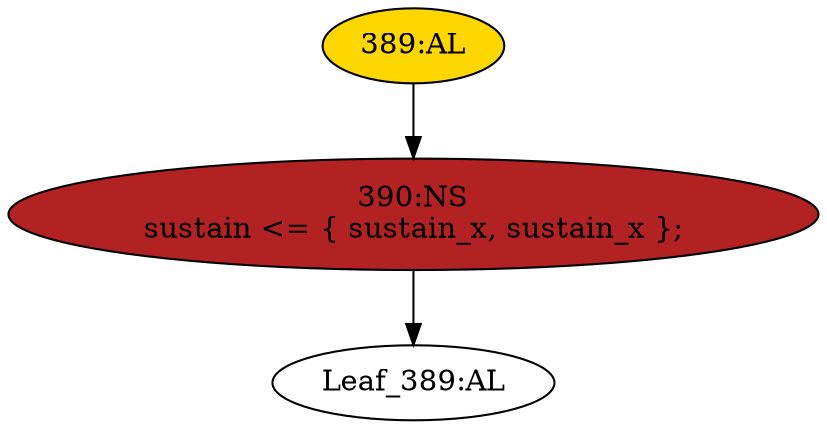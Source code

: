 strict digraph "" {
	node [label="\N"];
	"Leaf_389:AL"	 [def_var="['sustain']",
		label="Leaf_389:AL"];
	"389:AL"	 [ast="<pyverilog.vparser.ast.Always object at 0x7fc6850ad910>",
		clk_sens=False,
		fillcolor=gold,
		label="389:AL",
		sens="['sustain_x']",
		statements="[]",
		style=filled,
		typ=Always,
		use_var="['sustain_x']"];
	"390:NS"	 [ast="<pyverilog.vparser.ast.NonblockingSubstitution object at 0x7fc6850ad650>",
		fillcolor=firebrick,
		label="390:NS
sustain <= { sustain_x, sustain_x };",
		statements="[<pyverilog.vparser.ast.NonblockingSubstitution object at 0x7fc6850ad650>]",
		style=filled,
		typ=NonblockingSubstitution];
	"389:AL" -> "390:NS"	 [cond="[]",
		lineno=None];
	"390:NS" -> "Leaf_389:AL"	 [cond="[]",
		lineno=None];
}
